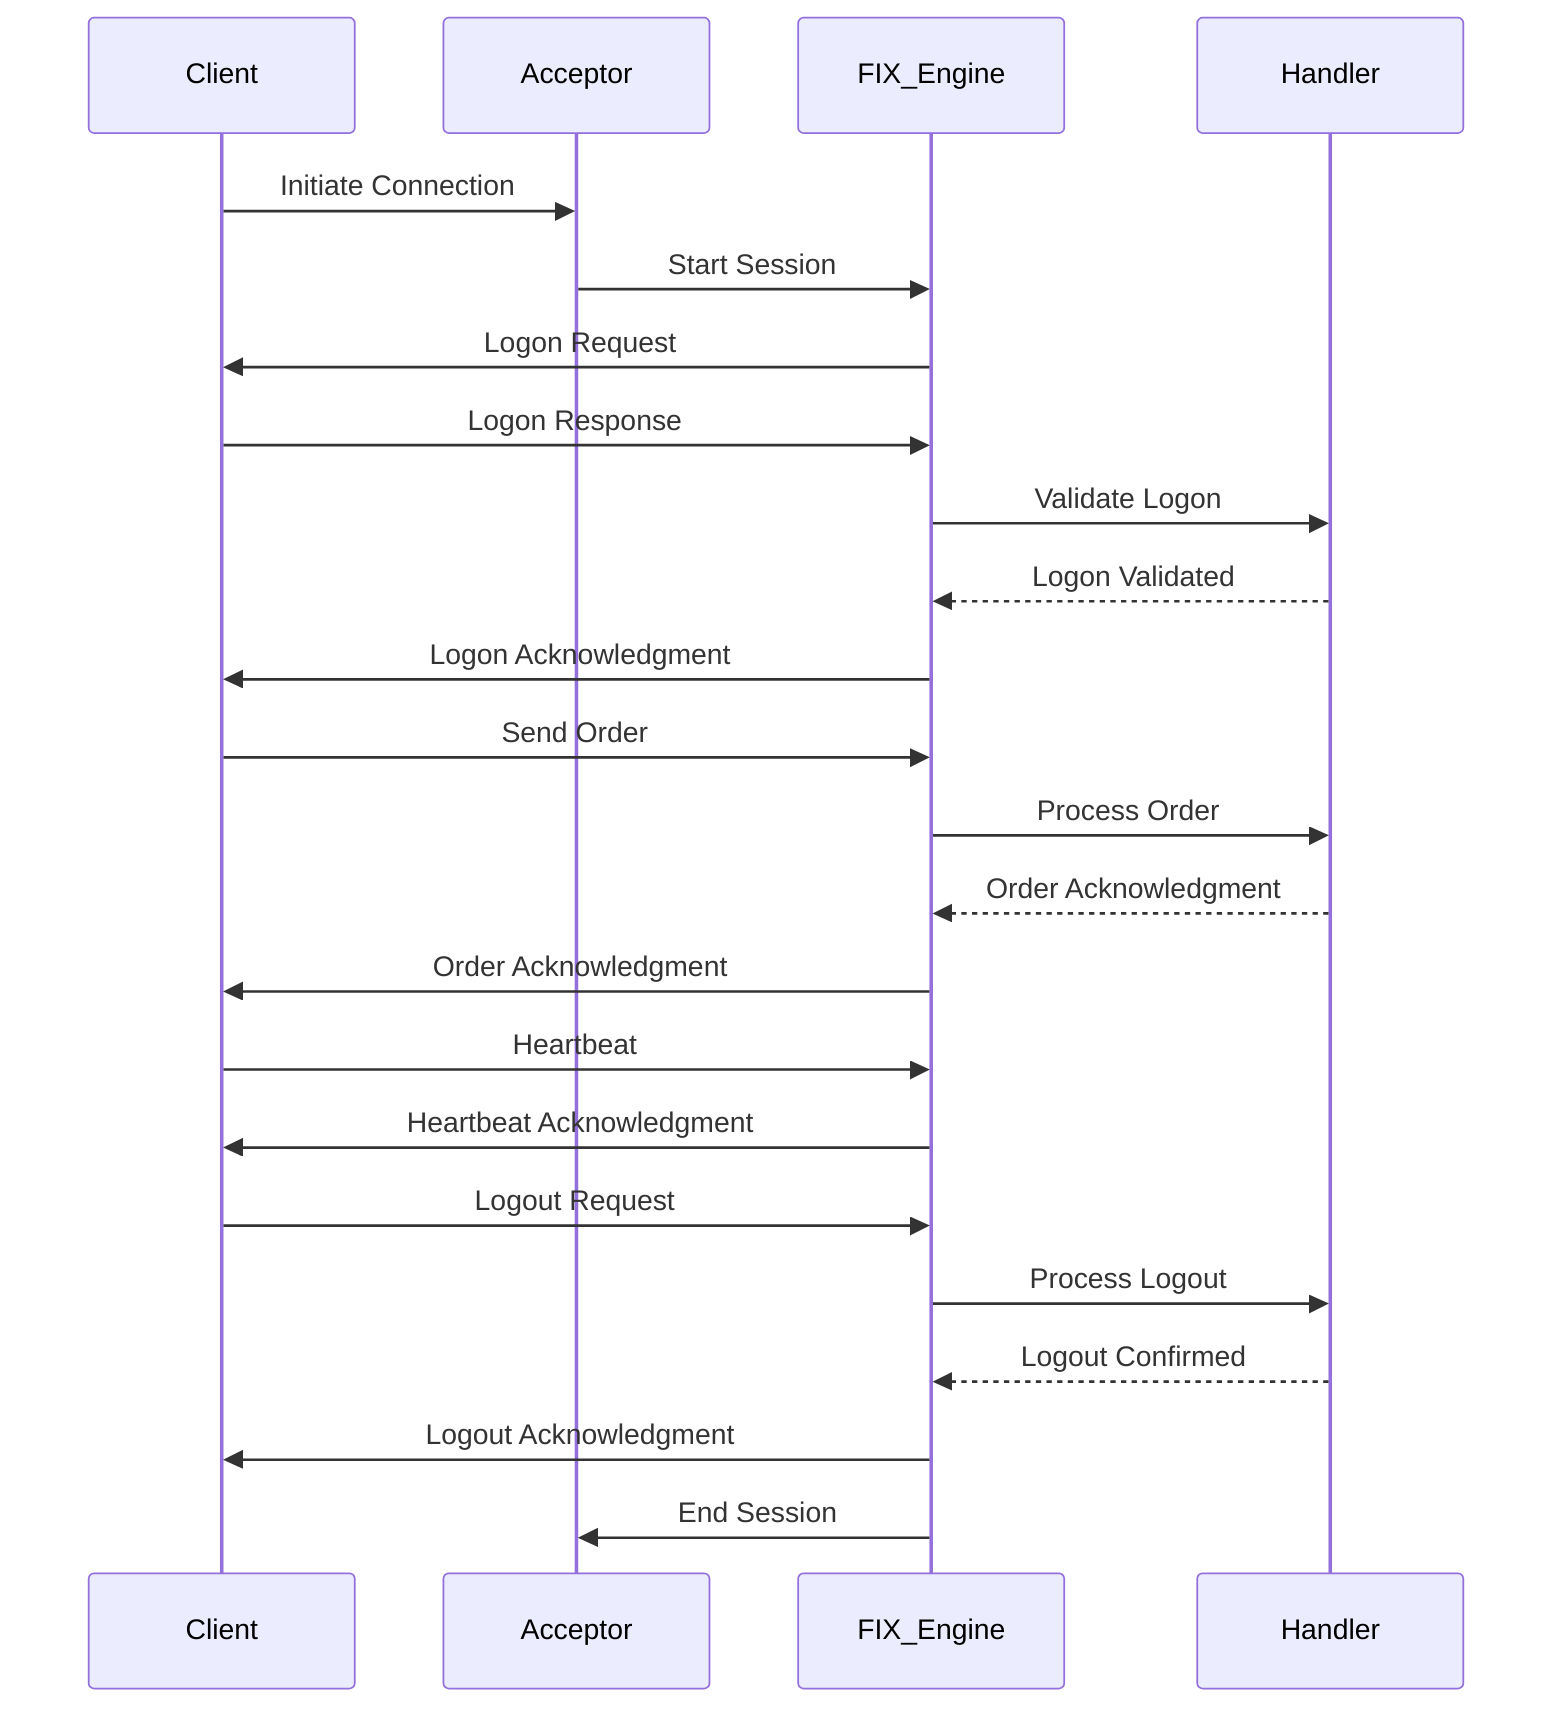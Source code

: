 sequenceDiagram
    participant Client
    participant Acceptor
    participant FIX_Engine
    participant Handler

    Client->>Acceptor: Initiate Connection
    Acceptor->>FIX_Engine: Start Session
    FIX_Engine->>Client: Logon Request
    Client->>FIX_Engine: Logon Response
    FIX_Engine->>Handler: Validate Logon
    Handler-->>FIX_Engine: Logon Validated

    FIX_Engine->>Client: Logon Acknowledgment
    Client->>FIX_Engine: Send Order
    FIX_Engine->>Handler: Process Order
    Handler-->>FIX_Engine: Order Acknowledgment
    FIX_Engine->>Client: Order Acknowledgment

    Client->>FIX_Engine: Heartbeat
    FIX_Engine->>Client: Heartbeat Acknowledgment

    Client->>FIX_Engine: Logout Request
    FIX_Engine->>Handler: Process Logout
    Handler-->>FIX_Engine: Logout Confirmed
    FIX_Engine->>Client: Logout Acknowledgment
    FIX_Engine->>Acceptor: End Session